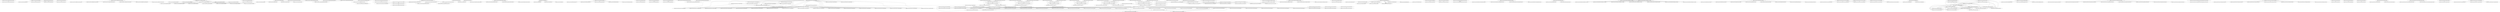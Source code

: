 digraph "ddg/ddg"
{
	"org.apache.commons.math.ode.nonstiff.DormandPrince54Integrator#55" -> "org.apache.commons.math.ode.nonstiff.DormandPrince54Integrator#126";
	"org.apache.commons.math.ode.AbstractIntegrator#85" -> "org.apache.commons.math.ode.AbstractIntegrator#169";
	"org.apache.commons.math.ode.AbstractIntegrator#85" -> "org.apache.commons.math.ode.AbstractIntegrator#185";
	"org.apache.commons.math.ode.nonstiff.AdaptiveStepsizeIntegrator#186" -> "org.apache.commons.math.ode.nonstiff.AdaptiveStepsizeIntegrator#354";
	"org.apache.commons.math.ode.ExpandableStatefulODE#72" -> "org.apache.commons.math.ode.ExpandableStatefulODE#192";
	"org.apache.commons.math.ode.ExpandableStatefulODE#174" -> "org.apache.commons.math.ode.ExpandableStatefulODE#181";
	"org.apache.commons.math.ode.ExpandableStatefulODE#72" -> "org.apache.commons.math.ode.ExpandableStatefulODE#155";
	"org.apache.commons.math.ode.EquationsMapper#49" -> "org.apache.commons.math.ode.EquationsMapper#65";
	"org.apache.commons.math.ode.nonstiff.AdaptiveStepsizeIntegrator#186" -> "org.apache.commons.math.ode.nonstiff.AdaptiveStepsizeIntegrator#221";
	"org.apache.commons.math.ode.ExpandableStatefulODE#72" -> "org.apache.commons.math.ode.ExpandableStatefulODE#96";
	"org.apache.commons.math.ode.ExpandableStatefulODE#72" -> "org.apache.commons.math.ode.ExpandableStatefulODE#285";
	"org.apache.commons.math.ode.EquationsMapper#49" -> "org.apache.commons.math.ode.EquationsMapper#92";
	"org.apache.commons.math.ode.nonstiff.EmbeddedRungeKuttaIntegrator#154" -> "org.apache.commons.math.ode.nonstiff.EmbeddedRungeKuttaIntegrator#195";
	"org.apache.commons.math.ode.sampling.AbstractStepInterpolator#111" -> "org.apache.commons.math.ode.sampling.AbstractStepInterpolator#482";
	"org.apache.commons.math.ode.sampling.AbstractStepInterpolator#111" -> "org.apache.commons.math.ode.sampling.AbstractStepInterpolator#171";
	"org.apache.commons.math.ode.sampling.AbstractStepInterpolator#482" -> "org.apache.commons.math.ode.sampling.AbstractStepInterpolator#171";
	"org.apache.commons.math.ode.nonstiff.DormandPrince54StepInterpolator#102" -> "org.apache.commons.math.ode.nonstiff.DormandPrince54StepInterpolator#117";
	"org.apache.commons.math.ode.ExpandableStatefulODE#72" -> "org.apache.commons.math.ode.ExpandableStatefulODE#163";
	"org.apache.commons.math.ode.sampling.AbstractStepInterpolator#248" -> "org.apache.commons.math.ode.sampling.AbstractStepInterpolator#212";
	"org.apache.commons.math.ode.sampling.AbstractStepInterpolator#248" -> "org.apache.commons.math.ode.sampling.AbstractStepInterpolator#299";
	"org.apache.commons.math.ode.sampling.AbstractStepInterpolator#299" -> "org.apache.commons.math.ode.sampling.AbstractStepInterpolator#289";
	"org.apache.commons.math.ode.AbstractIntegrator#85" -> "org.apache.commons.math.ode.AbstractIntegrator#249";
	"org.apache.commons.math.util.Incrementor#159" -> "org.apache.commons.math.util.Incrementor#150";
	"org.apache.commons.math.util.Incrementor#91" -> "org.apache.commons.math.util.Incrementor#150";
	"org.apache.commons.math.ode.AbstractIntegrator#192" -> "org.apache.commons.math.ode.AbstractIntegrator#249";
	"org.apache.commons.math.ode.ExpandableStatefulODE#72" -> "org.apache.commons.math.ode.ExpandableStatefulODE#114";
	"org.apache.commons.math.ode.EquationsMapper#49" -> "org.apache.commons.math.ode.EquationsMapper#77";
	"org.apache.commons.math.ode.JacobianMatricesTest$Brusselator#285" -> "org.apache.commons.math.ode.JacobianMatricesTest$Brusselator#294";
	"org.apache.commons.math.ode.nonstiff.AdaptiveStepsizeIntegrator#186" -> "org.apache.commons.math.ode.nonstiff.AdaptiveStepsizeIntegrator#250";
	"org.apache.commons.math.util.FastMath#104" -> "org.apache.commons.math.util.FastMath#80";
	"org.apache.commons.math.util.FastMath#104" -> "org.apache.commons.math.util.FastMath#80";
	"org.apache.commons.math.util.FastMathLiteralArrays#29" -> "org.apache.commons.math.util.FastMathLiteralArrays#6174";
	"org.apache.commons.math.util.FastMath$lnMant#3796" -> "org.apache.commons.math.util.FastMath$lnMant#3791";
	"org.apache.commons.math.util.FastMath#104" -> "org.apache.commons.math.util.FastMath#1106";
	"org.apache.commons.math.util.FastMathLiteralArrays#29" -> "org.apache.commons.math.util.FastMathLiteralArrays#6142";
	"org.apache.commons.math.util.FastMathLiteralArrays#29" -> "org.apache.commons.math.util.FastMathLiteralArrays#6150";
	"org.apache.commons.math.util.FastMath$ExpIntTable#3722" -> "org.apache.commons.math.util.FastMath$ExpIntTable#3711";
	"org.apache.commons.math.util.FastMath$ExpIntTable#3722" -> "org.apache.commons.math.util.FastMath$ExpIntTable#3711";
	"org.apache.commons.math.util.FastMathLiteralArrays#29" -> "org.apache.commons.math.util.FastMathLiteralArrays#6158";
	"org.apache.commons.math.util.FastMathLiteralArrays#29" -> "org.apache.commons.math.util.FastMathLiteralArrays#6166";
	"org.apache.commons.math.util.FastMath$ExpFracTable#3766" -> "org.apache.commons.math.util.FastMath$ExpFracTable#3754";
	"org.apache.commons.math.util.FastMath$ExpFracTable#3766" -> "org.apache.commons.math.util.FastMath$ExpFracTable#3754";
	"org.apache.commons.math.ode.nonstiff.AdaptiveStepsizeIntegrator#186" -> "org.apache.commons.math.ode.nonstiff.AdaptiveStepsizeIntegrator#362";
	"org.apache.commons.math.ode.nonstiff.AdaptiveStepsizeIntegrator#186" -> "org.apache.commons.math.ode.nonstiff.AdaptiveStepsizeIntegrator#369";
	"org.apache.commons.math.ode.sampling.AbstractStepInterpolator#289" -> "org.apache.commons.math.ode.sampling.AbstractStepInterpolator#299";
	"org.apache.commons.math.ode.sampling.AbstractStepInterpolator#289" -> "org.apache.commons.math.ode.sampling.AbstractStepInterpolator#342";
	"org.apache.commons.math.ode.sampling.AbstractStepInterpolator#299" -> "org.apache.commons.math.ode.sampling.AbstractStepInterpolator#350";
	"org.apache.commons.math.ode.AbstractIntegrator#261" -> "org.apache.commons.math.ode.AbstractIntegrator#278";
	"org.apache.commons.math.ode.AbstractIntegrator#85" -> "org.apache.commons.math.ode.AbstractIntegrator#278";
	"org.apache.commons.math.ode.sampling.AbstractStepInterpolator#248" -> "org.apache.commons.math.ode.sampling.AbstractStepInterpolator#384";
	"org.apache.commons.math.ode.sampling.AbstractStepInterpolator#378" -> "org.apache.commons.math.ode.sampling.AbstractStepInterpolator#402";
	"org.apache.commons.math.ode.sampling.AbstractStepInterpolator#299" -> "org.apache.commons.math.ode.sampling.AbstractStepInterpolator#402";
	"org.apache.commons.math.ode.nonstiff.DormandPrince54StepInterpolator#163" -> "org.apache.commons.math.ode.nonstiff.DormandPrince54StepInterpolator#172";
	"org.apache.commons.math.ode.nonstiff.DormandPrince54StepInterpolator#152" -> "org.apache.commons.math.ode.nonstiff.DormandPrince54StepInterpolator#172";
	"org.apache.commons.math.ode.sampling.AbstractStepInterpolator#248" -> "org.apache.commons.math.ode.sampling.AbstractStepInterpolator#412";
	"org.apache.commons.math.ode.sampling.AbstractStepInterpolator#212" -> "org.apache.commons.math.ode.sampling.AbstractStepInterpolator#412";
	"org.apache.commons.math.ode.nonstiff.EmbeddedRungeKuttaIntegrator#360" -> "org.apache.commons.math.ode.nonstiff.EmbeddedRungeKuttaIntegrator#195";
	"org.apache.commons.math.ode.nonstiff.EmbeddedRungeKuttaIntegrator#346" -> "org.apache.commons.math.ode.nonstiff.EmbeddedRungeKuttaIntegrator#195";
	"org.apache.commons.math.ode.nonstiff.EmbeddedRungeKuttaIntegrator#187" -> "org.apache.commons.math.ode.nonstiff.EmbeddedRungeKuttaIntegrator#195";
	"org.apache.commons.math.ode.nonstiff.AdaptiveStepsizeIntegrator#186" -> "org.apache.commons.math.ode.nonstiff.AdaptiveStepsizeIntegrator#321";
	"org.apache.commons.math.ode.ExpandableStatefulODE#72" -> "org.apache.commons.math.ode.ExpandableStatefulODE#265";
	"org.apache.commons.math.ode.ExpandableStatefulODE#72" -> "org.apache.commons.math.ode.ExpandableStatefulODE#205";
	"org.apache.commons.math.ode.JacobianMatricesTest$Brusselator#285" -> "org.apache.commons.math.ode.JacobianMatricesTest$Brusselator#317";
	"org.apache.commons.math.stat.descriptive.SummaryStatistics#123" -> "org.apache.commons.math.stat.descriptive.SummaryStatistics#150";
	"org.apache.commons.math.stat.descriptive.summary.Sum#56" -> "org.apache.commons.math.stat.descriptive.summary.Sum#76";
	"org.apache.commons.math.stat.descriptive.summary.SumOfSquares#55" -> "org.apache.commons.math.stat.descriptive.summary.SumOfSquares#75";
	"org.apache.commons.math.stat.descriptive.rank.Min#56" -> "org.apache.commons.math.stat.descriptive.rank.Min#76";
	"org.apache.commons.math.stat.descriptive.rank.Max#56" -> "org.apache.commons.math.stat.descriptive.rank.Max#76";
	"org.apache.commons.math.stat.descriptive.summary.SumOfLogs#64" -> "org.apache.commons.math.stat.descriptive.summary.SumOfLogs#84";
	"org.apache.commons.math.stat.descriptive.moment.FirstMoment#79" -> "org.apache.commons.math.stat.descriptive.moment.FirstMoment#102";
	"org.apache.commons.math.ode.JacobianMatricesTest$Brusselator#285" -> "org.apache.commons.math.ode.JacobianMatricesTest$Brusselator#321";
	"org.apache.commons.math.stat.descriptive.SummaryStatistics#123" -> "org.apache.commons.math.stat.descriptive.SummaryStatistics#264";
	"org.apache.commons.math.stat.descriptive.rank.Max#76" -> "org.apache.commons.math.stat.descriptive.rank.Max#96";
	"org.apache.commons.math.stat.descriptive.SummaryStatistics#123" -> "org.apache.commons.math.stat.descriptive.SummaryStatistics#275";
	"org.apache.commons.math.stat.descriptive.rank.Min#76" -> "org.apache.commons.math.stat.descriptive.rank.Min#96";
	"org.apache.commons.math.stat.descriptive.SummaryStatistics#150" -> "org.apache.commons.math.stat.descriptive.SummaryStatistics#175";
	"org.apache.commons.math.stat.descriptive.SummaryStatistics#123" -> "org.apache.commons.math.stat.descriptive.SummaryStatistics#239";
	"org.apache.commons.math.stat.descriptive.moment.Variance#111" -> "org.apache.commons.math.stat.descriptive.moment.Variance#179";
	"org.apache.commons.math.stat.descriptive.moment.SecondMoment#80" -> "org.apache.commons.math.stat.descriptive.moment.Variance#179";
	"org.apache.commons.math.ode.JacobianMatricesTest$ParamBrusselator#334" -> "org.apache.commons.math.ode.JacobianMatricesTest$ParamBrusselator#357";
	"org.apache.commons.math.ode.AbstractParameterizable#39" -> "org.apache.commons.math.ode.AbstractParameterizable#61";
	"org.apache.commons.math.ode.JacobianMatricesTest$ParamBrusselator#352" -> "org.apache.commons.math.ode.JacobianMatricesTest$ParamBrusselator#357";
	"org.apache.commons.math.ode.JacobianMatricesTest$ParamBrusselator#352" -> "org.apache.commons.math.ode.JacobianMatricesTest$ParamBrusselator#363";
	"org.apache.commons.math.ode.JacobianMatricesTest$ParamBrusselator#352" -> "org.apache.commons.math.ode.JacobianMatricesTest$ParamBrusselator#367";
	"org.apache.commons.math.ode.JacobianMatrices#123" -> "org.apache.commons.math.ode.JacobianMatrices#183";
	"org.apache.commons.math.ode.JacobianMatrices#123" -> "org.apache.commons.math.ode.JacobianMatrices#266";
	"org.apache.commons.math.ode.ParameterConfiguration#41" -> "org.apache.commons.math.ode.ParameterConfiguration#50";
	"org.apache.commons.math.ode.JacobianMatrices#123" -> "org.apache.commons.math.ode.JacobianMatrices#166";
	"org.apache.commons.math.ode.ExpandableStatefulODE#72" -> "org.apache.commons.math.ode.ExpandableStatefulODE#86";
	"org.apache.commons.math.ode.ExpandableStatefulODE#72" -> "org.apache.commons.math.ode.ExpandableStatefulODE#135";
	"org.apache.commons.math.ode.JacobianMatrices#123" -> "org.apache.commons.math.ode.JacobianMatrices#55";
	"org.apache.commons.math.ode.JacobianMatrices#123" -> "org.apache.commons.math.ode.JacobianMatrices#55";
	"org.apache.commons.math.ode.ExpandableStatefulODE#135" -> "org.apache.commons.math.ode.ExpandableStatefulODE#226";
	"org.apache.commons.math.ode.ExpandableStatefulODE$SecondaryComponent#316" -> "org.apache.commons.math.ode.ExpandableStatefulODE$SecondaryComponent#298";
	"org.apache.commons.math.ode.ExpandableStatefulODE#135" -> "org.apache.commons.math.ode.ExpandableStatefulODE#96";
	"org.apache.commons.math.ode.ExpandableStatefulODE$SecondaryComponent#316" -> "org.apache.commons.math.ode.ExpandableStatefulODE$SecondaryComponent#298";
	"org.apache.commons.math.ode.EquationsMapper#49" -> "org.apache.commons.math.ode.EquationsMapper#58";
	"org.apache.commons.math.ode.ExpandableStatefulODE#135" -> "org.apache.commons.math.ode.ExpandableStatefulODE#285";
	"org.apache.commons.math.ode.ExpandableStatefulODE#135" -> "org.apache.commons.math.ode.ExpandableStatefulODE#163";
	"org.apache.commons.math.ode.ExpandableStatefulODE#135" -> "org.apache.commons.math.ode.ExpandableStatefulODE#114";
	"org.apache.commons.math.ode.ExpandableStatefulODE$SecondaryComponent#316" -> "org.apache.commons.math.ode.ExpandableStatefulODE$SecondaryComponent#298";
	"org.apache.commons.math.ode.ExpandableStatefulODE$SecondaryComponent#316" -> "org.apache.commons.math.ode.ExpandableStatefulODE$SecondaryComponent#298";
	"org.apache.commons.math.ode.JacobianMatrices#123" -> "org.apache.commons.math.ode.JacobianMatrices#55";
	"org.apache.commons.math.ode.JacobianMatrices#123" -> "org.apache.commons.math.ode.JacobianMatrices#55";
	"org.apache.commons.math.ode.JacobianMatricesTest$Brusselator#285" -> "org.apache.commons.math.ode.JacobianMatricesTest$Brusselator#301";
	"org.apache.commons.math.ode.JacobianMatrices#123" -> "org.apache.commons.math.ode.JacobianMatrices#55";
	"org.apache.commons.math.ode.JacobianMatrices#123" -> "org.apache.commons.math.ode.JacobianMatrices#55";
	"org.apache.commons.math.ode.ExpandableStatefulODE#135" -> "org.apache.commons.math.ode.ExpandableStatefulODE#265";
	"org.apache.commons.math.ode.JacobianMatrices#166" -> "org.apache.commons.math.ode.JacobianMatrices#291";
	"org.apache.commons.math.ode.ExpandableStatefulODE#135" -> "org.apache.commons.math.ode.ExpandableStatefulODE#244";
	"org.apache.commons.math.ode.JacobianMatrices#123" -> "org.apache.commons.math.ode.JacobianMatrices#291";
	"org.apache.commons.math.ode.JacobianMatrices#166" -> "org.apache.commons.math.ode.JacobianMatrices#308";
	"org.apache.commons.math.ode.JacobianMatrices#123" -> "org.apache.commons.math.ode.JacobianMatrices#308";
	"org.apache.commons.math.ode.JacobianMatrices$MainStateJacobianWrapper#433" -> "org.apache.commons.math.ode.JacobianMatrices$MainStateJacobianWrapper#440";
	"org.apache.commons.math.ode.JacobianMatrices#123" -> "org.apache.commons.math.ode.JacobianMatrices#213";
	"org.apache.commons.math.ode.JacobianMatrices$MainStateJacobianWrapper#433" -> "org.apache.commons.math.ode.JacobianMatrices$MainStateJacobianWrapper#419";
	"org.apache.commons.math.ode.JacobianMatrices#213" -> "org.apache.commons.math.ode.JacobianMatrices#55";
	"org.apache.commons.math.ode.JacobianMatrices#190" -> "org.apache.commons.math.ode.JacobianMatrices#55";
	"org.apache.commons.math.ode.ParameterConfiguration#64" -> "org.apache.commons.math.ode.ParameterConfiguration#57";
	"org.apache.commons.math.ode.JacobianMatrices$MainStateJacobianWrapper#433" -> "org.apache.commons.math.ode.JacobianMatrices$MainStateJacobianWrapper#452";
	"org.apache.commons.math.ode.ParameterJacobianWrapper#48" -> "org.apache.commons.math.ode.ParameterJacobianWrapper#69";
	"org.apache.commons.math.ode.ParameterJacobianWrapper#48" -> "org.apache.commons.math.ode.ParameterJacobianWrapper#76";
	"org.apache.commons.math.ode.JacobianMatricesTest$ParamBrusselator#352" -> "org.apache.commons.math.ode.JacobianMatricesTest$ParamBrusselator#345";
	"org.apache.commons.math.ode.JacobianMatrices$MainStateJacobianWrapper#433" -> "org.apache.commons.math.ode.JacobianMatrices$MainStateJacobianWrapper#445";
	"org.apache.commons.math.ode.JacobianMatrices#55" -> "org.apache.commons.math.ode.JacobianMatrices#55";
	"org.apache.commons.math.ode.JacobianMatricesTest$ParameterizedCircle#525" -> "org.apache.commons.math.ode.JacobianMatricesTest$ParameterizedCircle#586";
	"org.apache.commons.math.util.FastMath#104" -> "org.apache.commons.math.util.FastMath#1627";
	"org.apache.commons.math.ode.JacobianMatrices#123" -> "org.apache.commons.math.ode.JacobianMatrices#237";
	"org.apache.commons.math.ode.JacobianMatricesTest$ParameterizedCircle#525" -> "org.apache.commons.math.ode.JacobianMatricesTest$ParameterizedCircle#595";
	"org.apache.commons.math.ode.JacobianMatricesTest$ParameterizedCircle#525" -> "org.apache.commons.math.ode.JacobianMatricesTest$ParameterizedCircle#607";
	"org.apache.commons.math.ode.JacobianMatricesTest$ParameterizedCircle#525" -> "org.apache.commons.math.ode.JacobianMatricesTest$ParameterizedCircle#537";
	"org.apache.commons.math.ode.ParameterConfiguration#41" -> "org.apache.commons.math.ode.ParameterConfiguration#57";
	"org.apache.commons.math.ode.JacobianMatricesTest$ParameterizedCircle#525" -> "org.apache.commons.math.ode.JacobianMatricesTest$ParameterizedCircle#544";
	"org.apache.commons.math.ode.JacobianMatricesTest$ParameterizedCircle#525" -> "org.apache.commons.math.ode.JacobianMatricesTest$ParameterizedCircle#554";
	"org.apache.commons.math.ode.JacobianMatricesTest$ParameterizedCircle#565" -> "org.apache.commons.math.ode.JacobianMatricesTest$ParameterizedCircle#537";
	"org.apache.commons.math.ode.JacobianMatricesTest$ParameterizedCircle#565" -> "org.apache.commons.math.ode.JacobianMatricesTest$ParameterizedCircle#544";
	"org.apache.commons.math.ode.JacobianMatricesTest$ParameterizedCircle#565" -> "org.apache.commons.math.ode.JacobianMatricesTest$ParameterizedCircle#554";
	"org.apache.commons.math.ode.JacobianMatricesTest$ParameterizedCircle#565" -> "org.apache.commons.math.ode.JacobianMatricesTest$ParameterizedCircle#575";
	"org.apache.commons.math.ode.JacobianMatricesTest$ParameterizedCircle#525" -> "org.apache.commons.math.ode.JacobianMatricesTest$ParameterizedCircle#575";
	"org.apache.commons.math.ode.JacobianMatricesTest$ParameterizedCircle#565" -> "org.apache.commons.math.ode.JacobianMatricesTest$ParameterizedCircle#586";
	"org.apache.commons.math.ode.JacobianMatricesTest$ParameterizedCircle#565" -> "org.apache.commons.math.ode.JacobianMatricesTest$ParameterizedCircle#595";
	"org.apache.commons.math.ode.JacobianMatricesTest$ParameterizedCircle#565" -> "org.apache.commons.math.ode.JacobianMatricesTest$ParameterizedCircle#607";
	"org.apache.commons.math.ode.JacobianMatricesTest$Circle#386" -> "org.apache.commons.math.ode.JacobianMatricesTest$Circle#437";
	"org.apache.commons.math.ode.JacobianMatricesTest$Circle#386" -> "org.apache.commons.math.ode.JacobianMatricesTest$Circle#446";
	"org.apache.commons.math.ode.JacobianMatricesTest$Circle#386" -> "org.apache.commons.math.ode.JacobianMatricesTest$Circle#452";
	"org.apache.commons.math.ode.JacobianMatricesTest$Circle#386" -> "org.apache.commons.math.ode.JacobianMatricesTest$Circle#458";
	"org.apache.commons.math.ode.JacobianMatricesTest$Circle#386" -> "org.apache.commons.math.ode.JacobianMatricesTest$Circle#398";
	"org.apache.commons.math.ode.JacobianMatricesTest$Circle#386" -> "org.apache.commons.math.ode.JacobianMatricesTest$Circle#404";
	"org.apache.commons.math.ode.JacobianMatricesTest$Circle#386" -> "org.apache.commons.math.ode.JacobianMatricesTest$Circle#412";
	"org.apache.commons.math.ode.JacobianMatricesTest$Circle#386" -> "org.apache.commons.math.ode.JacobianMatricesTest$Circle#426";
	"org.apache.commons.math.stat.descriptive.SummaryStatistics#123" -> "org.apache.commons.math.stat.descriptive.SummaryStatistics#345";
	"org.apache.commons.math.stat.descriptive.moment.GeometricMean#84" -> "org.apache.commons.math.stat.descriptive.moment.GeometricMean#123";
	"org.apache.commons.math.stat.descriptive.summary.Sum#100" -> "org.apache.commons.math.stat.descriptive.summary.Sum#76";
	"org.apache.commons.math.stat.descriptive.summary.SumOfSquares#99" -> "org.apache.commons.math.stat.descriptive.summary.SumOfSquares#75";
	"org.apache.commons.math.stat.descriptive.rank.Min#87" -> "org.apache.commons.math.stat.descriptive.rank.Min#76";
	"org.apache.commons.math.stat.descriptive.rank.Max#87" -> "org.apache.commons.math.stat.descriptive.rank.Max#76";
	"org.apache.commons.math.stat.descriptive.summary.SumOfLogs#108" -> "org.apache.commons.math.stat.descriptive.summary.SumOfLogs#84";
	"org.apache.commons.math.stat.descriptive.moment.FirstMoment#117" -> "org.apache.commons.math.stat.descriptive.moment.FirstMoment#102";
	"org.apache.commons.math.stat.descriptive.SummaryStatistics#345" -> "org.apache.commons.math.stat.descriptive.SummaryStatistics#150";
	"org.apache.commons.math.stat.CertifiedDataTest#104" -> "org.apache.commons.math.stat.CertifiedDataTest#45";
	"org.apache.commons.math.stat.descriptive.SummaryStatistics#123" -> "org.apache.commons.math.stat.descriptive.SummaryStatistics#205";
	"org.apache.commons.math.stat.descriptive.moment.Mean#89" -> "org.apache.commons.math.stat.descriptive.moment.Mean#129";
	"org.apache.commons.math.stat.descriptive.moment.FirstMoment#102" -> "org.apache.commons.math.stat.descriptive.moment.Mean#129";
	"org.apache.commons.math.stat.descriptive.DescriptiveStatistics#117" -> "org.apache.commons.math.stat.descriptive.DescriptiveStatistics#317";
	"org.apache.commons.math.util.ResizableDoubleArray#145" -> "org.apache.commons.math.util.ResizableDoubleArray#421";
	"org.apache.commons.math.stat.descriptive.DescriptiveStatistics#117" -> "org.apache.commons.math.stat.descriptive.DescriptiveStatistics#162";
	"org.apache.commons.math.util.ResizableDoubleArray#421" -> "org.apache.commons.math.util.ResizableDoubleArray#301";
	"org.apache.commons.math.util.ResizableDoubleArray#145" -> "org.apache.commons.math.util.ResizableDoubleArray#800";
	"org.apache.commons.math.util.ResizableDoubleArray#421" -> "org.apache.commons.math.util.ResizableDoubleArray#800";
	"org.apache.commons.math.util.ResizableDoubleArray#301" -> "org.apache.commons.math.util.ResizableDoubleArray#800";
	"org.apache.commons.math.util.ResizableDoubleArray#301" -> "org.apache.commons.math.util.ResizableDoubleArray#432";
	"org.apache.commons.math.util.ResizableDoubleArray#421" -> "org.apache.commons.math.util.ResizableDoubleArray#432";
	"org.apache.commons.math.util.ResizableDoubleArray#432" -> "org.apache.commons.math.util.ResizableDoubleArray#301";
	"org.apache.commons.math.util.ResizableDoubleArray#432" -> "org.apache.commons.math.util.ResizableDoubleArray#800";
	"org.apache.commons.math.util.ResizableDoubleArray#145" -> "org.apache.commons.math.util.ResizableDoubleArray#532";
	"org.apache.commons.math.util.ResizableDoubleArray#432" -> "org.apache.commons.math.util.ResizableDoubleArray#532";
	"org.apache.commons.math.util.ResizableDoubleArray#532" -> "org.apache.commons.math.util.ResizableDoubleArray#301";
	"org.apache.commons.math.util.ResizableDoubleArray#532" -> "org.apache.commons.math.util.ResizableDoubleArray#800";
	"org.apache.commons.math.stat.CertifiedDataTest#104" -> "org.apache.commons.math.stat.CertifiedDataTest#74";
	"org.apache.commons.math.stat.descriptive.DescriptiveStatistics#117" -> "org.apache.commons.math.stat.descriptive.DescriptiveStatistics#293";
	"org.apache.commons.math.util.ResizableDoubleArray#301" -> "org.apache.commons.math.util.ResizableDoubleArray#651";
	"org.apache.commons.math.stat.descriptive.DescriptiveStatistics#117" -> "org.apache.commons.math.stat.descriptive.DescriptiveStatistics#221";
	"org.apache.commons.math.stat.descriptive.DescriptiveStatistics#117" -> "org.apache.commons.math.stat.descriptive.DescriptiveStatistics#465";
	"org.apache.commons.math.util.ResizableDoubleArray#532" -> "org.apache.commons.math.util.ResizableDoubleArray#667";
	"org.apache.commons.math.util.ResizableDoubleArray#432" -> "org.apache.commons.math.util.ResizableDoubleArray#817";
	"org.apache.commons.math.stat.descriptive.moment.Variance#97" -> "org.apache.commons.math.stat.descriptive.moment.Variance#204";
	"org.apache.commons.math.stat.descriptive.moment.Variance#97" -> "org.apache.commons.math.stat.descriptive.moment.Variance#402";
	"org.apache.commons.math.stat.descriptive.DescriptiveStatistics#117" -> "org.apache.commons.math.stat.descriptive.DescriptiveStatistics#197";
	"org.apache.commons.math.stat.data.CertifiedDataAbstractTest#51" -> "org.apache.commons.math.stat.data.CertifiedDataAbstractTest#59";
	"org.apache.commons.math.util.ResizableDoubleArray#145" -> "org.apache.commons.math.util.ResizableDoubleArray#301";
	"org.apache.commons.math.util.ResizableDoubleArray#145" -> "org.apache.commons.math.util.ResizableDoubleArray#432";
	"org.apache.commons.math.stat.data.CertifiedDataAbstractTest#51" -> "org.apache.commons.math.stat.data.CertifiedDataAbstractTest#118";
	"org.apache.commons.math.stat.descriptive.DescriptiveStatistics#117" -> "org.apache.commons.math.stat.descriptive.DescriptiveStatistics#285";
	"org.apache.commons.math.stat.descriptive.DescriptiveStatistics#117" -> "org.apache.commons.math.stat.descriptive.DescriptiveStatistics#277";
	"org.apache.commons.math.stat.descriptive.SummaryStatistics#123" -> "org.apache.commons.math.stat.descriptive.SummaryStatistics#183";
	"org.apache.commons.math.stat.descriptive.summary.Sum#76" -> "org.apache.commons.math.stat.descriptive.summary.Sum#85";
	"org.apache.commons.math.stat.descriptive.DescriptiveStatistics#117" -> "org.apache.commons.math.stat.descriptive.DescriptiveStatistics#301";
	"org.apache.commons.math.stat.data.CertifiedDataAbstractTest#51" -> "org.apache.commons.math.stat.data.CertifiedDataAbstractTest#106";
	"org.apache.commons.math.stat.descriptive.SummaryStatistics#123" -> "org.apache.commons.math.stat.descriptive.SummaryStatistics#670";
	"org.apache.commons.math.stat.descriptive.rank.Max#56" -> "org.apache.commons.math.stat.descriptive.rank.Max#162";
	"org.apache.commons.math.stat.descriptive.rank.Min#56" -> "org.apache.commons.math.stat.descriptive.rank.Min#162";
	"org.apache.commons.math.stat.descriptive.summary.Sum#56" -> "org.apache.commons.math.stat.descriptive.summary.Sum#215";
	"org.apache.commons.math.stat.descriptive.summary.SumOfLogs#64" -> "org.apache.commons.math.stat.descriptive.summary.SumOfLogs#161";
	"org.apache.commons.math.stat.descriptive.summary.SumOfSquares#55" -> "org.apache.commons.math.stat.descriptive.summary.SumOfSquares#149";
	"org.apache.commons.math.stat.descriptive.moment.FirstMoment#79" -> "org.apache.commons.math.stat.descriptive.moment.FirstMoment#158";
	"org.apache.commons.math.stat.descriptive.moment.SecondMoment#60" -> "org.apache.commons.math.stat.descriptive.moment.SecondMoment#124";
	"org.apache.commons.math.stat.descriptive.SummaryStatistics#123" -> "org.apache.commons.math.stat.descriptive.SummaryStatistics#616";
	"org.apache.commons.math.stat.descriptive.SummaryStatistics#123" -> "org.apache.commons.math.stat.descriptive.SummaryStatistics#558";
	"org.apache.commons.math.stat.descriptive.AggregateSummaryStatistics#121" -> "org.apache.commons.math.stat.descriptive.AggregateSummaryStatistics#281";
	"org.apache.commons.math.stat.descriptive.SummaryStatistics#670" -> "org.apache.commons.math.stat.descriptive.SummaryStatistics#150";
	"org.apache.commons.math.stat.descriptive.summary.Sum#215" -> "org.apache.commons.math.stat.descriptive.summary.Sum#76";
	"org.apache.commons.math.stat.descriptive.summary.SumOfSquares#149" -> "org.apache.commons.math.stat.descriptive.summary.SumOfSquares#75";
	"org.apache.commons.math.stat.descriptive.rank.Min#162" -> "org.apache.commons.math.stat.descriptive.rank.Min#76";
	"org.apache.commons.math.stat.descriptive.rank.Max#162" -> "org.apache.commons.math.stat.descriptive.rank.Max#76";
	"org.apache.commons.math.stat.descriptive.summary.SumOfLogs#161" -> "org.apache.commons.math.stat.descriptive.summary.SumOfLogs#84";
	"org.apache.commons.math.stat.descriptive.moment.FirstMoment#158" -> "org.apache.commons.math.stat.descriptive.moment.FirstMoment#102";
	"org.apache.commons.math.stat.descriptive.AggregateSummaryStatistics$AggregatingSummaryStatistics#369" -> "org.apache.commons.math.stat.descriptive.AggregateSummaryStatistics$AggregatingSummaryStatistics#381";
	"org.apache.commons.math.stat.descriptive.SummaryStatistics#670" -> "org.apache.commons.math.stat.descriptive.SummaryStatistics#183";
	"org.apache.commons.math.stat.descriptive.AggregateSummaryStatistics#121" -> "org.apache.commons.math.stat.descriptive.AggregateSummaryStatistics#169";
	"org.apache.commons.math.stat.descriptive.AggregateSummaryStatistics#121" -> "org.apache.commons.math.stat.descriptive.AggregateSummaryStatistics#192";
	"org.apache.commons.math.stat.descriptive.SummaryStatistics#123" -> "org.apache.commons.math.stat.descriptive.SummaryStatistics#313";
	"org.apache.commons.math.stat.descriptive.moment.SecondMoment#80" -> "org.apache.commons.math.stat.descriptive.moment.SecondMoment#101";
	"org.apache.commons.math.stat.descriptive.StatisticalSummaryValues#66" -> "org.apache.commons.math.stat.descriptive.StatisticalSummaryValues#79";
	"org.apache.commons.math.stat.descriptive.StatisticalSummaryValues#66" -> "org.apache.commons.math.stat.descriptive.StatisticalSummaryValues#93";
	"org.apache.commons.math.stat.descriptive.StatisticalSummaryValues#66" -> "org.apache.commons.math.stat.descriptive.StatisticalSummaryValues#100";
	"org.apache.commons.math.stat.descriptive.StatisticalSummaryValues#66" -> "org.apache.commons.math.stat.descriptive.StatisticalSummaryValues#107";
	"org.apache.commons.math.stat.descriptive.StatisticalSummaryValues#66" -> "org.apache.commons.math.stat.descriptive.StatisticalSummaryValues#86";
	"org.apache.commons.math.stat.descriptive.StatisticalSummaryValues#66" -> "org.apache.commons.math.stat.descriptive.StatisticalSummaryValues#114";
	"org.apache.commons.math.stat.descriptive.StatisticalSummaryValues#66" -> "org.apache.commons.math.stat.descriptive.StatisticalSummaryValues#121";
	"org.apache.commons.math.util.ResizableDoubleArray#755" -> "org.apache.commons.math.util.ResizableDoubleArray#160";
	"org.apache.commons.math.util.ArithmeticUtils#36" -> "org.apache.commons.math.util.ArithmeticUtils#297";
	"org.apache.commons.math.util.ResizableDoubleArray#160" -> "org.apache.commons.math.util.ResizableDoubleArray#301";
	"org.apache.commons.math.util.ResizableDoubleArray#160" -> "org.apache.commons.math.util.ResizableDoubleArray#800";
	"org.apache.commons.math.util.ResizableDoubleArray#160" -> "org.apache.commons.math.util.ResizableDoubleArray#432";
	"org.apache.commons.math.util.ResizableDoubleArray#160" -> "org.apache.commons.math.util.ResizableDoubleArray#532";
	"org.apache.commons.math.util.ResizableDoubleArray#301" -> "org.apache.commons.math.util.ResizableDoubleArray#599";
	"org.apache.commons.math.util.ResizableDoubleArray#532" -> "org.apache.commons.math.util.ResizableDoubleArray#599";
	"org.apache.commons.math.util.ResizableDoubleArray#432" -> "org.apache.commons.math.util.ResizableDoubleArray#599";
	"org.apache.commons.math.random.RandomDataImpl#162" -> "org.apache.commons.math.random.RandomDataImpl#838";
	"org.apache.commons.math.random.AbstractWell#94" -> "org.apache.commons.math.random.AbstractWell#155";
	"org.apache.commons.math.stat.descriptive.AggregateSummaryStatistics#121" -> "org.apache.commons.math.stat.descriptive.AggregateSummaryStatistics#266";
	"org.apache.commons.math.stat.descriptive.AggregateSummaryStatistics#121" -> "org.apache.commons.math.stat.descriptive.AggregateSummaryStatistics#146";
	"org.apache.commons.math.stat.descriptive.SummaryStatistics#670" -> "org.apache.commons.math.stat.descriptive.SummaryStatistics#205";
	"org.apache.commons.math.stat.descriptive.AggregateSummaryStatistics#121" -> "org.apache.commons.math.stat.descriptive.AggregateSummaryStatistics#204";
	"org.apache.commons.math.stat.descriptive.SummaryStatistics#670" -> "org.apache.commons.math.stat.descriptive.SummaryStatistics#239";
	"org.apache.commons.math.stat.descriptive.AggregateSummaryStatistics#121" -> "org.apache.commons.math.stat.descriptive.AggregateSummaryStatistics#135";
	"org.apache.commons.math.stat.descriptive.SummaryStatistics#670" -> "org.apache.commons.math.stat.descriptive.SummaryStatistics#264";
	"org.apache.commons.math.stat.descriptive.AggregateSummaryStatistics#121" -> "org.apache.commons.math.stat.descriptive.AggregateSummaryStatistics#158";
	"org.apache.commons.math.stat.descriptive.SummaryStatistics#670" -> "org.apache.commons.math.stat.descriptive.SummaryStatistics#275";
	"org.apache.commons.math.stat.descriptive.DescriptiveStatistics#117" -> "org.apache.commons.math.stat.descriptive.DescriptiveStatistics#413";
	"org.apache.commons.math.stat.descriptive.rank.Percentile#464" -> "org.apache.commons.math.stat.descriptive.rank.Percentile#223";
	"org.apache.commons.math.stat.descriptive.DescriptiveStatisticsTest$goodPercentile#289" -> "org.apache.commons.math.stat.descriptive.DescriptiveStatisticsTest$goodPercentile#292";
	"org.apache.commons.math.stat.descriptive.DescriptiveStatistics#600" -> "org.apache.commons.math.stat.descriptive.DescriptiveStatistics#413";
	"org.apache.commons.math.stat.descriptive.DescriptiveStatisticsTest$goodPercentile#289" -> "org.apache.commons.math.stat.descriptive.DescriptiveStatisticsTest$goodPercentile#295";
	"org.apache.commons.math.stat.descriptive.rank.Percentile#464" -> "org.apache.commons.math.stat.descriptive.rank.Percentile#452";
	"org.apache.commons.math.exception.util.LocalizedFormats#44" -> "org.apache.commons.math.stat.descriptive.DescriptiveStatistics#600";
	"org.apache.commons.math.exception.util.ExceptionContext#64" -> "org.apache.commons.math.exception.util.ExceptionContext#87";
	"org.apache.commons.math.stat.descriptive.DescriptiveStatistics#125" -> "org.apache.commons.math.stat.descriptive.DescriptiveStatistics#341";
	"org.apache.commons.math.util.ResizableDoubleArray#145" -> "org.apache.commons.math.util.ResizableDoubleArray#651";
	"org.apache.commons.math.stat.descriptive.DescriptiveStatistics#341" -> "org.apache.commons.math.stat.descriptive.DescriptiveStatistics#162";
	"org.apache.commons.math.stat.descriptive.DescriptiveStatistics#125" -> "org.apache.commons.math.stat.descriptive.DescriptiveStatistics#293";
	"org.apache.commons.math.stat.descriptive.DescriptiveStatistics#125" -> "org.apache.commons.math.stat.descriptive.DescriptiveStatistics#162";
	"org.apache.commons.math.util.ResizableDoubleArray#532" -> "org.apache.commons.math.util.ResizableDoubleArray#343";
	"org.apache.commons.math.util.ResizableDoubleArray#432" -> "org.apache.commons.math.util.ResizableDoubleArray#343";
	"org.apache.commons.math.util.ResizableDoubleArray#301" -> "org.apache.commons.math.util.ResizableDoubleArray#343";
	"org.apache.commons.math.util.ResizableDoubleArray#532" -> "org.apache.commons.math.util.ResizableDoubleArray#432";
	"org.apache.commons.math.util.ResizableDoubleArray#343" -> "org.apache.commons.math.util.ResizableDoubleArray#432";
	"org.apache.commons.math.stat.descriptive.DescriptiveStatistics#125" -> "org.apache.commons.math.stat.descriptive.DescriptiveStatistics#317";
	"org.apache.commons.math.util.ResizableDoubleArray#421" -> "org.apache.commons.math.util.ResizableDoubleArray#651";
	"org.apache.commons.math.stat.descriptive.DescriptiveStatistics#117" -> "org.apache.commons.math.stat.descriptive.DescriptiveStatistics#724";
	"org.apache.commons.math.util.ResizableDoubleArray#145" -> "org.apache.commons.math.util.ResizableDoubleArray#839";
	"org.apache.commons.math.util.ResizableDoubleArray#432" -> "org.apache.commons.math.util.ResizableDoubleArray#839";
	"org.apache.commons.math.util.ResizableDoubleArray#301" -> "org.apache.commons.math.util.ResizableDoubleArray#839";
	"org.apache.commons.math.stat.descriptive.moment.Mean#79" -> "org.apache.commons.math.stat.descriptive.moment.Mean#271";
	"org.apache.commons.math.stat.descriptive.moment.Variance#97" -> "org.apache.commons.math.stat.descriptive.moment.Variance#613";
	"org.apache.commons.math.stat.descriptive.moment.GeometricMean#65" -> "org.apache.commons.math.stat.descriptive.moment.GeometricMean#192";
	"org.apache.commons.math.stat.descriptive.DescriptiveStatistics#724" -> "org.apache.commons.math.stat.descriptive.DescriptiveStatistics#197";
	"org.apache.commons.math.stat.descriptive.DescriptiveStatistics#724" -> "org.apache.commons.math.stat.descriptive.DescriptiveStatistics#465";
	"org.apache.commons.math.util.ResizableDoubleArray#839" -> "org.apache.commons.math.util.ResizableDoubleArray#667";
	"org.apache.commons.math.util.ResizableDoubleArray#839" -> "org.apache.commons.math.util.ResizableDoubleArray#817";
	"org.apache.commons.math.util.ResizableDoubleArray#839" -> "org.apache.commons.math.util.ResizableDoubleArray#651";
	"org.apache.commons.math.stat.descriptive.DescriptiveStatistics#488" -> "org.apache.commons.math.stat.descriptive.DescriptiveStatistics#724";
	"org.apache.commons.math.stat.descriptive.DescriptiveStatistics#117" -> "org.apache.commons.math.stat.descriptive.DescriptiveStatistics#259";
	"org.apache.commons.math.stat.descriptive.DescriptiveStatistics#117" -> "org.apache.commons.math.stat.descriptive.DescriptiveStatistics#269";
	"org.apache.commons.math.stat.descriptive.DescriptiveStatistics#117" -> "org.apache.commons.math.stat.descriptive.DescriptiveStatistics#498";
	"org.apache.commons.math.stat.descriptive.DescriptiveStatistics#117" -> "org.apache.commons.math.stat.descriptive.DescriptiveStatistics#477";
	"org.apache.commons.math.stat.descriptive.DescriptiveStatistics#117" -> "org.apache.commons.math.stat.descriptive.DescriptiveStatistics#520";
	"org.apache.commons.math.stat.descriptive.DescriptiveStatistics#117" -> "org.apache.commons.math.stat.descriptive.DescriptiveStatistics#624";
	"org.apache.commons.math.stat.descriptive.DescriptiveStatistics#117" -> "org.apache.commons.math.stat.descriptive.DescriptiveStatistics#646";
	"org.apache.commons.math.stat.descriptive.DescriptiveStatistics#117" -> "org.apache.commons.math.stat.descriptive.DescriptiveStatistics#541";
	"org.apache.commons.math.stat.descriptive.DescriptiveStatistics#117" -> "org.apache.commons.math.stat.descriptive.DescriptiveStatistics#562";
	"org.apache.commons.math.stat.descriptive.DescriptiveStatistics#117" -> "org.apache.commons.math.stat.descriptive.DescriptiveStatistics#689";
	"org.apache.commons.math.stat.descriptive.DescriptiveStatistics#117" -> "org.apache.commons.math.stat.descriptive.DescriptiveStatistics#668";
	"org.apache.commons.math.stat.descriptive.DescriptiveStatistics#510" -> "org.apache.commons.math.stat.descriptive.DescriptiveStatistics#207";
	"org.apache.commons.math.stat.descriptive.moment.Variance#97" -> "org.apache.commons.math.stat.descriptive.moment.Variance#169";
	"org.apache.commons.math.stat.descriptive.moment.Variance#97" -> "org.apache.commons.math.stat.descriptive.moment.Kurtosis#168";
	"org.apache.commons.math.stat.descriptive.moment.SecondMoment#80" -> "org.apache.commons.math.stat.descriptive.moment.Kurtosis#168";
	"org.apache.commons.math.stat.descriptive.moment.Variance#97" -> "org.apache.commons.math.stat.descriptive.moment.Variance#179";
	"org.apache.commons.math.stat.descriptive.DescriptiveStatistics#488" -> "org.apache.commons.math.stat.descriptive.DescriptiveStatistics#197";
	"org.apache.commons.math.stat.descriptive.DescriptiveStatistics#531" -> "org.apache.commons.math.stat.descriptive.DescriptiveStatistics#269";
	"org.apache.commons.math.stat.descriptive.DescriptiveStatistics#636" -> "org.apache.commons.math.stat.descriptive.DescriptiveStatistics#259";
	"org.apache.commons.math.stat.descriptive.DescriptiveStatistics#658" -> "org.apache.commons.math.stat.descriptive.DescriptiveStatistics#221";
	"org.apache.commons.math.stat.descriptive.DescriptiveStatistics#552" -> "org.apache.commons.math.stat.descriptive.DescriptiveStatistics#277";
	"org.apache.commons.math.stat.descriptive.DescriptiveStatistics#573" -> "org.apache.commons.math.stat.descriptive.DescriptiveStatistics#285";
	"org.apache.commons.math.stat.descriptive.DescriptiveStatistics#117" -> "org.apache.commons.math.stat.descriptive.DescriptiveStatistics#310";
	"org.apache.commons.math.stat.descriptive.DescriptiveStatistics#700" -> "org.apache.commons.math.stat.descriptive.DescriptiveStatistics#301";
	"org.apache.commons.math.stat.descriptive.DescriptiveStatistics#117" -> "org.apache.commons.math.stat.descriptive.DescriptiveStatistics#207";
	"org.apache.commons.math.stat.descriptive.moment.GeometricMean#65" -> "org.apache.commons.math.stat.descriptive.moment.GeometricMean#145";
	"org.apache.commons.math.stat.descriptive.DescriptiveStatistics#679" -> "org.apache.commons.math.stat.descriptive.DescriptiveStatistics#310";
	"org.apache.commons.math.util.ResizableDoubleArray#432" -> "org.apache.commons.math.util.ResizableDoubleArray#667";
	"org.apache.commons.math.stat.descriptive.DescriptiveStatistics#117" -> "org.apache.commons.math.stat.descriptive.DescriptiveStatistics#341";
	"org.apache.commons.math.util.ResizableDoubleArray#343" -> "org.apache.commons.math.util.ResizableDoubleArray#817";
	"org.apache.commons.math.stat.descriptive.DescriptiveStatistics#117" -> "org.apache.commons.math.stat.descriptive.DescriptiveStatistics#188";
	"org.apache.commons.math.util.ResizableDoubleArray#301" -> "org.apache.commons.math.util.ResizableDoubleArray#372";
	"org.apache.commons.math.util.ResizableDoubleArray#432" -> "org.apache.commons.math.util.ResizableDoubleArray#372";
	"org.apache.commons.math.util.ResizableDoubleArray#343" -> "org.apache.commons.math.util.ResizableDoubleArray#372";
	"org.apache.commons.math.stat.descriptive.DescriptiveStatistics#117" -> "org.apache.commons.math.stat.descriptive.DescriptiveStatistics#177";
	"org.apache.commons.math.util.ResizableDoubleArray#301" -> "org.apache.commons.math.util.ResizableDoubleArray#496";
	"org.apache.commons.math.util.ResizableDoubleArray#496" -> "org.apache.commons.math.util.ResizableDoubleArray#800";
	"org.apache.commons.math.util.ResizableDoubleArray#496" -> "org.apache.commons.math.util.ResizableDoubleArray#432";
	"org.apache.commons.math.util.ResizableDoubleArray#496" -> "org.apache.commons.math.util.ResizableDoubleArray#651";
	"org.apache.commons.math.util.ResizableDoubleArray#532" -> "org.apache.commons.math.util.ResizableDoubleArray#372";
	"org.apache.commons.math.stat.descriptive.DescriptiveStatistics#117" -> "org.apache.commons.math.stat.descriptive.DescriptiveStatistics#368";
	"org.apache.commons.math.stat.descriptive.SummaryStatistics#123" -> "org.apache.commons.math.stat.descriptive.SummaryStatistics#286";
	"org.apache.commons.math.stat.descriptive.moment.GeometricMean#84" -> "org.apache.commons.math.stat.descriptive.moment.GeometricMean#111";
	"org.apache.commons.math.stat.descriptive.summary.SumOfLogs#84" -> "org.apache.commons.math.stat.descriptive.summary.SumOfLogs#100";
	"org.apache.commons.math.stat.descriptive.summary.SumOfLogs#84" -> "org.apache.commons.math.stat.descriptive.summary.SumOfLogs#93";
	"org.apache.commons.math.stat.descriptive.SummaryStatistics#123" -> "org.apache.commons.math.stat.descriptive.SummaryStatistics#194";
	"org.apache.commons.math.stat.descriptive.summary.SumOfSquares#75" -> "org.apache.commons.math.stat.descriptive.summary.SumOfSquares#84";
	"org.apache.commons.math.stat.descriptive.moment.Variance#124" -> "org.apache.commons.math.stat.descriptive.moment.Variance#204";
	"org.apache.commons.math.stat.descriptive.SummaryStatistics#123" -> "org.apache.commons.math.stat.descriptive.SummaryStatistics#251";
	"org.apache.commons.math.stat.descriptive.moment.Variance#124" -> "org.apache.commons.math.stat.descriptive.moment.Variance#402";
	"org.apache.commons.math.stat.descriptive.moment.Variance#590" -> "org.apache.commons.math.stat.descriptive.moment.Variance#179";
	"org.apache.commons.math.util.ResizableDoubleArray#343" -> "org.apache.commons.math.util.ResizableDoubleArray#599";
	"org.apache.commons.math.stat.descriptive.DescriptiveStatistics#341" -> "org.apache.commons.math.stat.descriptive.DescriptiveStatistics#328";
	"org.apache.commons.math.exception.util.LocalizedFormats#44" -> "org.apache.commons.math.stat.descriptive.DescriptiveStatistics#341";
	"org.apache.commons.math.util.ResizableDoubleArray#432" -> "org.apache.commons.math.util.ResizableDoubleArray#496";
	"org.apache.commons.math.stat.descriptive.DescriptiveStatistics#117" -> "org.apache.commons.math.stat.descriptive.DescriptiveStatistics#391";
	"org.apache.commons.math.util.ResizableDoubleArray#301" -> "org.apache.commons.math.util.ResizableDoubleArray#582";
	"org.apache.commons.math.util.ResizableDoubleArray#532" -> "org.apache.commons.math.util.ResizableDoubleArray#582";
	"org.apache.commons.math.util.ResizableDoubleArray#432" -> "org.apache.commons.math.util.ResizableDoubleArray#582";
	"org.apache.commons.math.stat.descriptive.moment.FirstMoment#79" -> "org.apache.commons.math.stat.descriptive.moment.Mean#129";
	"org.apache.commons.math.stat.descriptive.SummaryStatistics#123" -> "org.apache.commons.math.stat.descriptive.SummaryStatistics#175";
	"org.apache.commons.math.stat.descriptive.rank.Max#56" -> "org.apache.commons.math.stat.descriptive.rank.Max#96";
	"org.apache.commons.math.stat.descriptive.rank.Min#56" -> "org.apache.commons.math.stat.descriptive.rank.Min#96";
	"org.apache.commons.math.stat.descriptive.summary.Sum#56" -> "org.apache.commons.math.stat.descriptive.summary.Sum#85";
	"org.apache.commons.math.stat.descriptive.SummaryStatisticsTest#35" -> "org.apache.commons.math.stat.descriptive.SummaryStatisticsTest#272";
	"org.apache.commons.math.stat.descriptive.summary.SumOfLogs#64" -> "org.apache.commons.math.stat.descriptive.summary.SumOfLogs#100";
	"org.apache.commons.math.stat.descriptive.summary.SumOfSquares#55" -> "org.apache.commons.math.stat.descriptive.summary.SumOfSquares#84";
	"org.apache.commons.math.stat.descriptive.SummaryStatisticsTest#35" -> "org.apache.commons.math.stat.descriptive.SummaryStatisticsTest#59";
	"org.apache.commons.math.stat.descriptive.SummaryStatistics#345" -> "org.apache.commons.math.stat.descriptive.SummaryStatistics#175";
	"org.apache.commons.math.stat.descriptive.rank.Max#76" -> "org.apache.commons.math.stat.descriptive.rank.Max#162";
	"org.apache.commons.math.stat.descriptive.rank.Min#76" -> "org.apache.commons.math.stat.descriptive.rank.Min#162";
	"org.apache.commons.math.stat.descriptive.summary.Sum#76" -> "org.apache.commons.math.stat.descriptive.summary.Sum#215";
	"org.apache.commons.math.stat.descriptive.summary.SumOfLogs#84" -> "org.apache.commons.math.stat.descriptive.summary.SumOfLogs#161";
	"org.apache.commons.math.stat.descriptive.summary.SumOfSquares#75" -> "org.apache.commons.math.stat.descriptive.summary.SumOfSquares#149";
	"org.apache.commons.math.stat.descriptive.moment.FirstMoment#102" -> "org.apache.commons.math.stat.descriptive.moment.FirstMoment#158";
	"org.apache.commons.math.stat.descriptive.moment.SecondMoment#80" -> "org.apache.commons.math.stat.descriptive.moment.SecondMoment#124";
	"org.apache.commons.math.stat.descriptive.SummaryStatistics#150" -> "org.apache.commons.math.stat.descriptive.SummaryStatistics#670";
	"org.apache.commons.math.stat.descriptive.SummaryStatistics#670" -> "org.apache.commons.math.stat.descriptive.SummaryStatistics#286";
	"org.apache.commons.math.stat.descriptive.summary.SumOfLogs#161" -> "org.apache.commons.math.stat.descriptive.summary.SumOfLogs#100";
	"org.apache.commons.math.stat.descriptive.summary.SumOfLogs#161" -> "org.apache.commons.math.stat.descriptive.summary.SumOfLogs#93";
	"org.apache.commons.math.stat.descriptive.rank.Max#162" -> "org.apache.commons.math.stat.descriptive.rank.Max#96";
	"org.apache.commons.math.stat.descriptive.moment.FirstMoment#158" -> "org.apache.commons.math.stat.descriptive.moment.Mean#129";
	"org.apache.commons.math.stat.descriptive.rank.Min#162" -> "org.apache.commons.math.stat.descriptive.rank.Min#96";
	"org.apache.commons.math.stat.descriptive.SummaryStatistics#670" -> "org.apache.commons.math.stat.descriptive.SummaryStatistics#175";
	"org.apache.commons.math.stat.descriptive.summary.Sum#215" -> "org.apache.commons.math.stat.descriptive.summary.Sum#85";
	"org.apache.commons.math.stat.descriptive.SummaryStatistics#670" -> "org.apache.commons.math.stat.descriptive.SummaryStatistics#194";
	"org.apache.commons.math.stat.descriptive.summary.SumOfSquares#149" -> "org.apache.commons.math.stat.descriptive.summary.SumOfSquares#84";
	"org.apache.commons.math.stat.descriptive.moment.SecondMoment#124" -> "org.apache.commons.math.stat.descriptive.moment.Variance#179";
	"org.apache.commons.math.stat.descriptive.SummaryStatistics#670" -> "org.apache.commons.math.stat.descriptive.SummaryStatisticsTest#233";
	"org.apache.commons.math.stat.descriptive.SummaryStatistics#670" -> "org.apache.commons.math.stat.descriptive.SummaryStatistics#558";
	"org.apache.commons.math.stat.descriptive.SummaryStatistics#670" -> "org.apache.commons.math.stat.descriptive.SummaryStatistics#587";
	"org.apache.commons.math.stat.descriptive.SummaryStatistics#670" -> "org.apache.commons.math.stat.descriptive.SummaryStatistics#470";
	"org.apache.commons.math.stat.descriptive.SummaryStatistics#670" -> "org.apache.commons.math.stat.descriptive.SummaryStatistics#499";
	"org.apache.commons.math.stat.descriptive.SummaryStatistics#670" -> "org.apache.commons.math.stat.descriptive.SummaryStatistics#412";
	"org.apache.commons.math.stat.descriptive.SummaryStatistics#670" -> "org.apache.commons.math.stat.descriptive.SummaryStatistics#441";
	"org.apache.commons.math.stat.descriptive.SummaryStatistics#670" -> "org.apache.commons.math.stat.descriptive.SummaryStatistics#528";
	"org.apache.commons.math.stat.descriptive.SummaryStatistics#670" -> "org.apache.commons.math.stat.descriptive.SummaryStatistics#616";
	"org.apache.commons.math.stat.descriptive.moment.SecondMoment#124" -> "org.apache.commons.math.stat.descriptive.moment.SecondMoment#80";
	"org.apache.commons.math.stat.descriptive.SummaryStatistics#345" -> "org.apache.commons.math.stat.descriptive.SummaryStatistics#643";
	"org.apache.commons.math.stat.descriptive.rank.Max#87" -> "org.apache.commons.math.stat.descriptive.rank.Max#162";
	"org.apache.commons.math.stat.descriptive.rank.Min#87" -> "org.apache.commons.math.stat.descriptive.rank.Min#162";
	"org.apache.commons.math.stat.descriptive.SummaryStatistics#431" -> "org.apache.commons.math.stat.descriptive.SummaryStatistics#670";
	"org.apache.commons.math.stat.descriptive.summary.SumOfLogs#108" -> "org.apache.commons.math.stat.descriptive.summary.SumOfLogs#161";
	"org.apache.commons.math.stat.descriptive.summary.SumOfSquares#99" -> "org.apache.commons.math.stat.descriptive.summary.SumOfSquares#149";
	"org.apache.commons.math.stat.descriptive.moment.FirstMoment#117" -> "org.apache.commons.math.stat.descriptive.moment.FirstMoment#158";
	"org.apache.commons.math.stat.descriptive.moment.SecondMoment#92" -> "org.apache.commons.math.stat.descriptive.moment.SecondMoment#124";
	"org.apache.commons.math.stat.descriptive.SummaryStatistics#345" -> "org.apache.commons.math.stat.descriptive.SummaryStatistics#670";
	"org.apache.commons.math.stat.descriptive.summary.Sum#100" -> "org.apache.commons.math.stat.descriptive.summary.Sum#215";
	"org.apache.commons.math.stat.descriptive.SummaryStatistics#123" -> "org.apache.commons.math.stat.descriptive.SummaryStatisticsTest#233";
	"org.apache.commons.math.stat.descriptive.summary.Sum#100" -> "org.apache.commons.math.stat.descriptive.summary.Sum#85";
	"org.apache.commons.math.stat.descriptive.summary.Sum#215" -> "org.apache.commons.math.stat.descriptive.summary.Sum#92";
	"org.apache.commons.math.stat.descriptive.summary.Sum#100" -> "org.apache.commons.math.stat.descriptive.summary.Sum#92";
	"org.apache.commons.math.stat.descriptive.SummaryStatistics#431" -> "org.apache.commons.math.stat.descriptive.SummaryStatistics#412";
	"org.apache.commons.math.stat.descriptive.summary.Sum#56" -> "org.apache.commons.math.stat.descriptive.summary.Sum#92";
	"org.apache.commons.math.stat.descriptive.SummaryStatisticsTest#35" -> "org.apache.commons.math.stat.descriptive.SummaryStatisticsTest#80";
	"org.apache.commons.math.stat.descriptive.SummaryStatistics#123" -> "org.apache.commons.math.stat.descriptive.SummaryStatistics#643";
	"org.apache.commons.math.stat.descriptive.SummaryStatistics#606" -> "org.apache.commons.math.stat.descriptive.SummaryStatistics#150";
	"org.apache.commons.math.stat.descriptive.SummaryStatistics#606" -> "org.apache.commons.math.stat.descriptive.SummaryStatistics#205";
	"org.apache.commons.math.stat.descriptive.moment.Mean#79" -> "org.apache.commons.math.stat.descriptive.moment.Mean#129";
	"org.apache.commons.math.stat.descriptive.SummaryStatistics#577" -> "org.apache.commons.math.stat.descriptive.SummaryStatistics#150";
	"org.apache.commons.math.stat.descriptive.SummaryStatistics#577" -> "org.apache.commons.math.stat.descriptive.SummaryStatistics#286";
	"org.apache.commons.math.stat.descriptive.moment.GeometricMean#65" -> "org.apache.commons.math.stat.descriptive.moment.GeometricMean#111";
	"org.apache.commons.math.stat.descriptive.SummaryStatistics#635" -> "org.apache.commons.math.stat.descriptive.SummaryStatistics#150";
	"org.apache.commons.math.stat.descriptive.SummaryStatistics#635" -> "org.apache.commons.math.stat.descriptive.SummaryStatistics#239";
	"org.apache.commons.math.stat.descriptive.moment.Variance#124" -> "org.apache.commons.math.stat.descriptive.moment.Variance#179";
	"org.apache.commons.math.stat.descriptive.SummaryStatistics#123" -> "org.apache.commons.math.stat.descriptive.SummaryStatistics#547";
	"org.apache.commons.math.stat.descriptive.moment.GeometricMean#84" -> "org.apache.commons.math.stat.descriptive.moment.GeometricMean#153";
	"org.apache.commons.math.stat.descriptive.SummaryStatistics#547" -> "org.apache.commons.math.stat.descriptive.SummaryStatistics#150";
	"org.apache.commons.math.stat.descriptive.SummaryStatistics#547" -> "org.apache.commons.math.stat.descriptive.SummaryStatistics#298";
	"org.apache.commons.math.stat.descriptive.moment.GeometricMean#169" -> "org.apache.commons.math.stat.descriptive.moment.GeometricMean#111";
	"org.apache.commons.math.stat.descriptive.summary.Sum#76" -> "org.apache.commons.math.stat.descriptive.summary.Sum#92";
	"org.apache.commons.math.stat.descriptive.SummaryStatistics#547" -> "org.apache.commons.math.stat.descriptive.SummaryStatistics#345";
	"org.apache.commons.math.stat.descriptive.moment.GeometricMean#169" -> "org.apache.commons.math.stat.descriptive.moment.GeometricMean#123";
	"org.apache.commons.math.stat.descriptive.SummaryStatistics#606" -> "org.apache.commons.math.stat.descriptive.SummaryStatistics#345";
	"org.apache.commons.math.stat.descriptive.SummaryStatistics#150" -> "org.apache.commons.math.stat.descriptive.SummaryStatistics#643";
	"org.apache.commons.math.exception.util.LocalizedFormats#44" -> "org.apache.commons.math.stat.descriptive.SummaryStatistics#643";
	"org.apache.commons.math.stat.descriptive.summary.SumOfLogs#108" -> "org.apache.commons.math.stat.descriptive.summary.SumOfLogs#100";
	"org.apache.commons.math.stat.descriptive.rank.Max#87" -> "org.apache.commons.math.stat.descriptive.rank.Max#96";
	"org.apache.commons.math.stat.descriptive.moment.FirstMoment#117" -> "org.apache.commons.math.stat.descriptive.moment.Mean#129";
	"org.apache.commons.math.stat.descriptive.rank.Min#87" -> "org.apache.commons.math.stat.descriptive.rank.Min#96";
	"org.apache.commons.math.stat.descriptive.summary.SumOfSquares#99" -> "org.apache.commons.math.stat.descriptive.summary.SumOfSquares#84";
	"org.apache.commons.math.stat.descriptive.DescriptiveStatistics#125" -> "org.apache.commons.math.stat.descriptive.DescriptiveStatistics#413";
	"org.apache.commons.math.stat.descriptive.DescriptiveStatistics#125" -> "org.apache.commons.math.stat.descriptive.DescriptiveStatistics#465";
	"org.apache.commons.math.stat.descriptive.DescriptiveStatistics#125" -> "org.apache.commons.math.stat.descriptive.DescriptiveStatistics#724";
	"org.apache.commons.math.stat.descriptive.DescriptiveStatistics#341" -> "org.apache.commons.math.stat.descriptive.DescriptiveStatistics#724";
	"org.apache.commons.math.stat.descriptive.DescriptiveStatistics#125" -> "org.apache.commons.math.stat.descriptive.DescriptiveStatistics#285";
	"org.apache.commons.math.stat.descriptive.DescriptiveStatistics#125" -> "org.apache.commons.math.stat.descriptive.DescriptiveStatistics#277";
	"org.apache.commons.math.stat.descriptive.DescriptiveStatistics#125" -> "org.apache.commons.math.stat.descriptive.DescriptiveStatistics#197";
	"org.apache.commons.math.stat.descriptive.DescriptiveStatistics#125" -> "org.apache.commons.math.stat.descriptive.DescriptiveStatistics#221";
	"org.apache.commons.math.stat.descriptive.DescriptiveStatistics#125" -> "org.apache.commons.math.stat.descriptive.DescriptiveStatistics#259";
	"org.apache.commons.math.stat.descriptive.DescriptiveStatistics#125" -> "org.apache.commons.math.stat.descriptive.DescriptiveStatistics#269";
	"org.apache.commons.math.stat.descriptive.DescriptiveStatistics#125" -> "org.apache.commons.math.stat.descriptive.DescriptiveStatistics#498";
	"org.apache.commons.math.stat.descriptive.DescriptiveStatistics#125" -> "org.apache.commons.math.stat.descriptive.DescriptiveStatistics#477";
	"org.apache.commons.math.stat.descriptive.DescriptiveStatistics#125" -> "org.apache.commons.math.stat.descriptive.DescriptiveStatistics#520";
}
